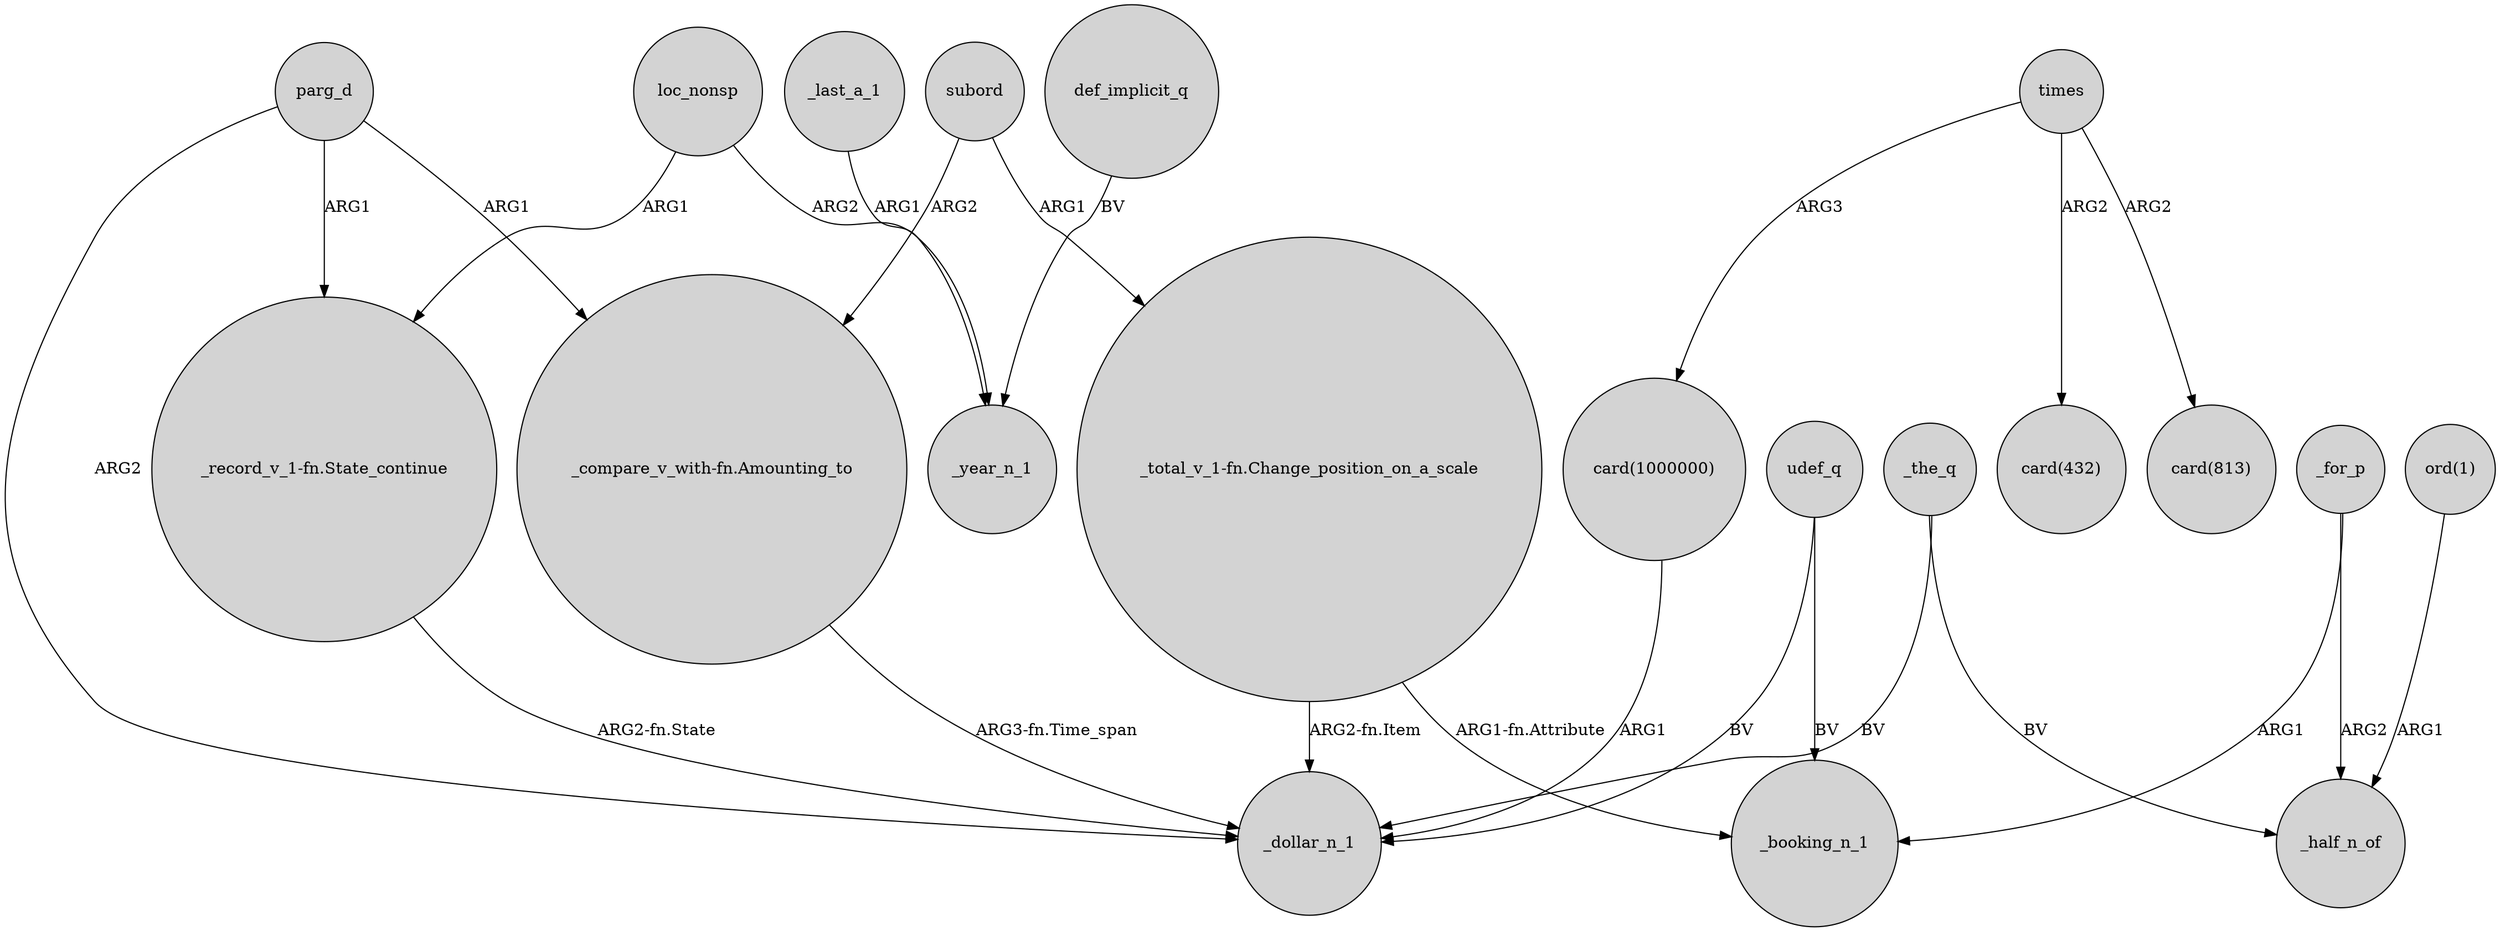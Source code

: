 digraph {
	node [shape=circle style=filled]
	parg_d -> _dollar_n_1 [label=ARG2]
	loc_nonsp -> "_record_v_1-fn.State_continue" [label=ARG1]
	def_implicit_q -> _year_n_1 [label=BV]
	times -> "card(1000000)" [label=ARG3]
	_the_q -> _dollar_n_1 [label=BV]
	_for_p -> _booking_n_1 [label=ARG1]
	loc_nonsp -> _year_n_1 [label=ARG2]
	times -> "card(432)" [label=ARG2]
	"_compare_v_with-fn.Amounting_to" -> _dollar_n_1 [label="ARG3-fn.Time_span"]
	"_total_v_1-fn.Change_position_on_a_scale" -> _dollar_n_1 [label="ARG2-fn.Item"]
	"_record_v_1-fn.State_continue" -> _dollar_n_1 [label="ARG2-fn.State"]
	udef_q -> _booking_n_1 [label=BV]
	"ord(1)" -> _half_n_of [label=ARG1]
	_last_a_1 -> _year_n_1 [label=ARG1]
	udef_q -> _dollar_n_1 [label=BV]
	"card(1000000)" -> _dollar_n_1 [label=ARG1]
	times -> "card(813)" [label=ARG2]
	_the_q -> _half_n_of [label=BV]
	"_total_v_1-fn.Change_position_on_a_scale" -> _booking_n_1 [label="ARG1-fn.Attribute"]
	_for_p -> _half_n_of [label=ARG2]
	subord -> "_compare_v_with-fn.Amounting_to" [label=ARG2]
	subord -> "_total_v_1-fn.Change_position_on_a_scale" [label=ARG1]
	parg_d -> "_record_v_1-fn.State_continue" [label=ARG1]
	parg_d -> "_compare_v_with-fn.Amounting_to" [label=ARG1]
}
